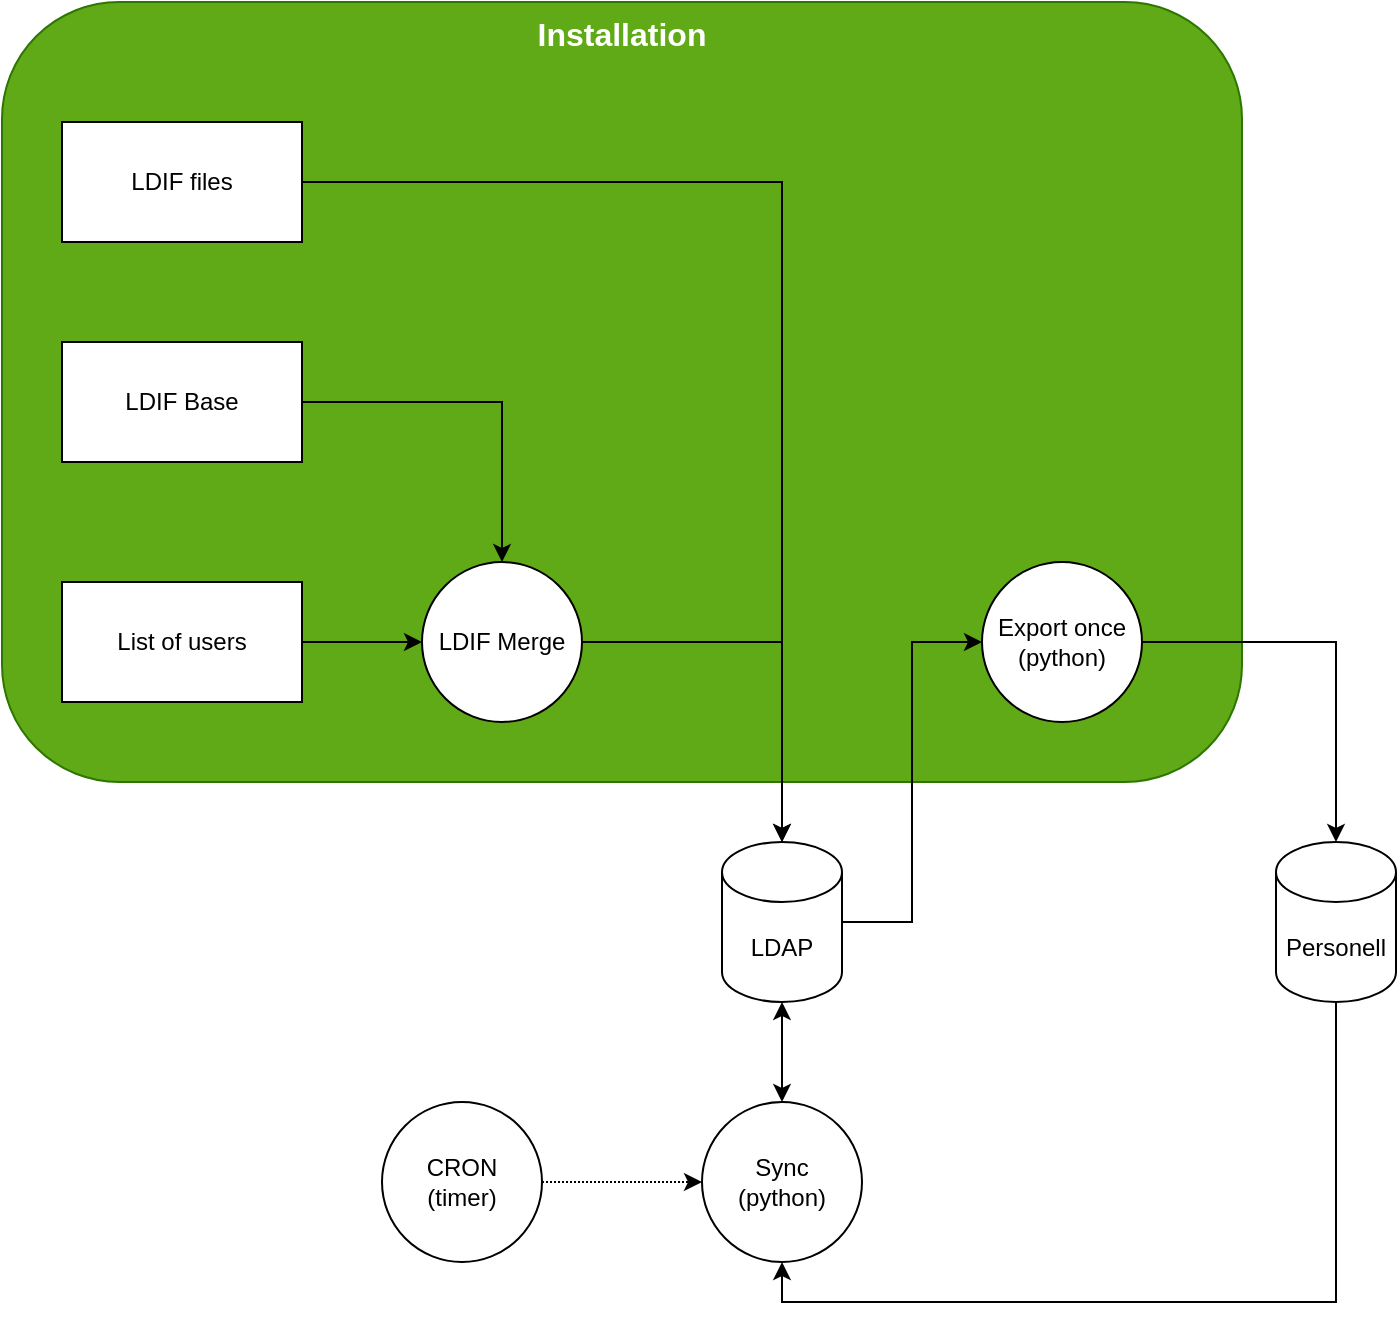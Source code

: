 <mxfile version="19.0.3" type="device"><diagram id="yOJSfU_HIthwdAN8O26e" name="Processing"><mxGraphModel dx="981" dy="1334" grid="1" gridSize="10" guides="1" tooltips="1" connect="1" arrows="1" fold="1" page="1" pageScale="1" pageWidth="827" pageHeight="1169" math="0" shadow="0"><root><mxCell id="0"/><mxCell id="1" parent="0"/><mxCell id="eAqgObqIgl-18AvQciAi-20" value="Installation" style="rounded=1;whiteSpace=wrap;html=1;fillColor=#60a917;fontColor=#ffffff;strokeColor=#2D7600;verticalAlign=top;fontStyle=1;fontSize=16;" vertex="1" parent="1"><mxGeometry x="180" y="150" width="620" height="390" as="geometry"/></mxCell><mxCell id="eAqgObqIgl-18AvQciAi-4" style="edgeStyle=orthogonalEdgeStyle;rounded=0;orthogonalLoop=1;jettySize=auto;html=1;" edge="1" parent="1" source="eAqgObqIgl-18AvQciAi-1" target="eAqgObqIgl-18AvQciAi-3"><mxGeometry relative="1" as="geometry"/></mxCell><mxCell id="eAqgObqIgl-18AvQciAi-1" value="LDIF Base" style="rounded=0;whiteSpace=wrap;html=1;" vertex="1" parent="1"><mxGeometry x="210" y="320" width="120" height="60" as="geometry"/></mxCell><mxCell id="eAqgObqIgl-18AvQciAi-5" style="edgeStyle=orthogonalEdgeStyle;rounded=0;orthogonalLoop=1;jettySize=auto;html=1;exitX=1;exitY=0.5;exitDx=0;exitDy=0;" edge="1" parent="1" source="eAqgObqIgl-18AvQciAi-2" target="eAqgObqIgl-18AvQciAi-3"><mxGeometry relative="1" as="geometry"/></mxCell><mxCell id="eAqgObqIgl-18AvQciAi-2" value="List of users" style="rounded=0;whiteSpace=wrap;html=1;" vertex="1" parent="1"><mxGeometry x="210" y="440" width="120" height="60" as="geometry"/></mxCell><mxCell id="eAqgObqIgl-18AvQciAi-7" style="edgeStyle=orthogonalEdgeStyle;rounded=0;orthogonalLoop=1;jettySize=auto;html=1;exitX=1;exitY=0.5;exitDx=0;exitDy=0;" edge="1" parent="1" source="eAqgObqIgl-18AvQciAi-3" target="eAqgObqIgl-18AvQciAi-6"><mxGeometry relative="1" as="geometry"/></mxCell><mxCell id="eAqgObqIgl-18AvQciAi-3" value="LDIF Merge" style="ellipse;whiteSpace=wrap;html=1;aspect=fixed;" vertex="1" parent="1"><mxGeometry x="390" y="430" width="80" height="80" as="geometry"/></mxCell><mxCell id="eAqgObqIgl-18AvQciAi-12" style="edgeStyle=orthogonalEdgeStyle;rounded=0;orthogonalLoop=1;jettySize=auto;html=1;exitX=1;exitY=0.5;exitDx=0;exitDy=0;exitPerimeter=0;entryX=0;entryY=0.5;entryDx=0;entryDy=0;" edge="1" parent="1" source="eAqgObqIgl-18AvQciAi-6" target="eAqgObqIgl-18AvQciAi-11"><mxGeometry relative="1" as="geometry"/></mxCell><mxCell id="eAqgObqIgl-18AvQciAi-6" value="LDAP" style="shape=cylinder3;whiteSpace=wrap;html=1;boundedLbl=1;backgroundOutline=1;size=15;" vertex="1" parent="1"><mxGeometry x="540" y="570" width="60" height="80" as="geometry"/></mxCell><mxCell id="eAqgObqIgl-18AvQciAi-9" style="edgeStyle=orthogonalEdgeStyle;rounded=0;orthogonalLoop=1;jettySize=auto;html=1;exitX=1;exitY=0.5;exitDx=0;exitDy=0;" edge="1" parent="1" source="eAqgObqIgl-18AvQciAi-8" target="eAqgObqIgl-18AvQciAi-6"><mxGeometry relative="1" as="geometry"/></mxCell><mxCell id="eAqgObqIgl-18AvQciAi-8" value="LDIF files" style="rounded=0;whiteSpace=wrap;html=1;" vertex="1" parent="1"><mxGeometry x="210" y="210" width="120" height="60" as="geometry"/></mxCell><mxCell id="eAqgObqIgl-18AvQciAi-15" style="edgeStyle=orthogonalEdgeStyle;rounded=0;orthogonalLoop=1;jettySize=auto;html=1;exitX=0.5;exitY=1;exitDx=0;exitDy=0;exitPerimeter=0;entryX=0.5;entryY=1;entryDx=0;entryDy=0;" edge="1" parent="1" source="eAqgObqIgl-18AvQciAi-10" target="eAqgObqIgl-18AvQciAi-16"><mxGeometry relative="1" as="geometry"><mxPoint x="770" y="710" as="targetPoint"/></mxGeometry></mxCell><mxCell id="eAqgObqIgl-18AvQciAi-10" value="Personell" style="shape=cylinder3;whiteSpace=wrap;html=1;boundedLbl=1;backgroundOutline=1;size=15;" vertex="1" parent="1"><mxGeometry x="817" y="570" width="60" height="80" as="geometry"/></mxCell><mxCell id="eAqgObqIgl-18AvQciAi-13" style="edgeStyle=orthogonalEdgeStyle;rounded=0;orthogonalLoop=1;jettySize=auto;html=1;exitX=1;exitY=0.5;exitDx=0;exitDy=0;" edge="1" parent="1" source="eAqgObqIgl-18AvQciAi-11" target="eAqgObqIgl-18AvQciAi-10"><mxGeometry relative="1" as="geometry"/></mxCell><mxCell id="eAqgObqIgl-18AvQciAi-11" value="Export once&lt;br&gt;(python)" style="ellipse;whiteSpace=wrap;html=1;aspect=fixed;" vertex="1" parent="1"><mxGeometry x="670" y="430" width="80" height="80" as="geometry"/></mxCell><mxCell id="eAqgObqIgl-18AvQciAi-17" style="edgeStyle=orthogonalEdgeStyle;rounded=0;orthogonalLoop=1;jettySize=auto;html=1;dashed=1;dashPattern=1 1;" edge="1" parent="1" source="eAqgObqIgl-18AvQciAi-14" target="eAqgObqIgl-18AvQciAi-16"><mxGeometry relative="1" as="geometry"/></mxCell><mxCell id="eAqgObqIgl-18AvQciAi-14" value="CRON&lt;br&gt;(timer)" style="ellipse;whiteSpace=wrap;html=1;aspect=fixed;" vertex="1" parent="1"><mxGeometry x="370" y="700" width="80" height="80" as="geometry"/></mxCell><mxCell id="eAqgObqIgl-18AvQciAi-18" style="edgeStyle=orthogonalEdgeStyle;rounded=0;orthogonalLoop=1;jettySize=auto;html=1;exitX=0.5;exitY=0;exitDx=0;exitDy=0;entryX=0.5;entryY=1;entryDx=0;entryDy=0;entryPerimeter=0;startArrow=classic;startFill=1;" edge="1" parent="1" source="eAqgObqIgl-18AvQciAi-16" target="eAqgObqIgl-18AvQciAi-6"><mxGeometry relative="1" as="geometry"/></mxCell><mxCell id="eAqgObqIgl-18AvQciAi-16" value="Sync&lt;br&gt;(python)" style="ellipse;whiteSpace=wrap;html=1;aspect=fixed;" vertex="1" parent="1"><mxGeometry x="530" y="700" width="80" height="80" as="geometry"/></mxCell></root></mxGraphModel></diagram></mxfile>